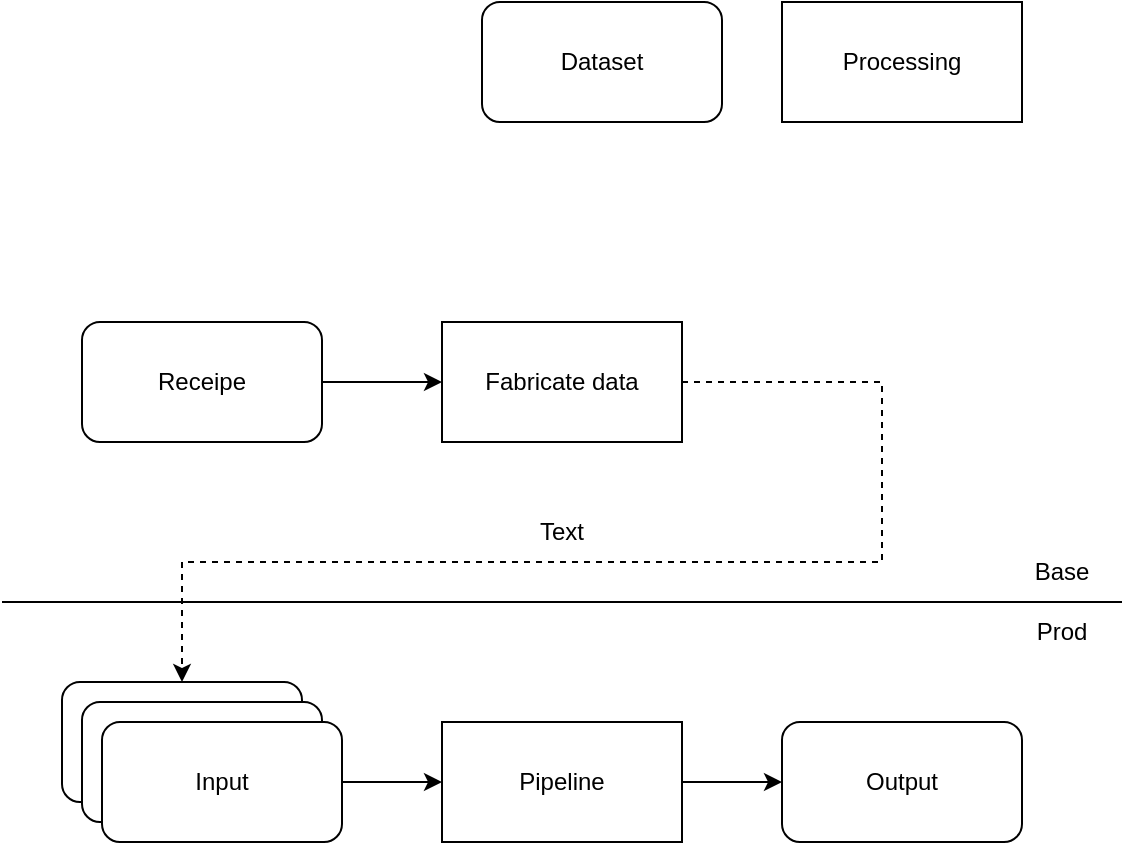 <mxfile version="24.6.4" type="device">
  <diagram name="Page-1" id="td9EmYUK8_6bjYb0zAWY">
    <mxGraphModel dx="2312" dy="2278" grid="1" gridSize="10" guides="1" tooltips="1" connect="1" arrows="1" fold="1" page="1" pageScale="1" pageWidth="827" pageHeight="1169" background="#ffffff" math="0" shadow="0">
      <root>
        <mxCell id="0" />
        <mxCell id="1" parent="0" />
        <mxCell id="-PNH958Z9S7Hi60WUiAE-3" value="" style="endArrow=none;html=1;rounded=0;" edge="1" parent="1">
          <mxGeometry width="50" height="50" relative="1" as="geometry">
            <mxPoint x="-640" y="-860" as="sourcePoint" />
            <mxPoint x="-80" y="-860" as="targetPoint" />
          </mxGeometry>
        </mxCell>
        <mxCell id="-PNH958Z9S7Hi60WUiAE-4" value="Base" style="text;html=1;align=center;verticalAlign=middle;whiteSpace=wrap;rounded=0;" vertex="1" parent="1">
          <mxGeometry x="-140" y="-890" width="60" height="30" as="geometry" />
        </mxCell>
        <mxCell id="-PNH958Z9S7Hi60WUiAE-5" value="Prod" style="text;html=1;align=center;verticalAlign=middle;whiteSpace=wrap;rounded=0;" vertex="1" parent="1">
          <mxGeometry x="-140" y="-860" width="60" height="30" as="geometry" />
        </mxCell>
        <mxCell id="-PNH958Z9S7Hi60WUiAE-6" value="Output" style="rounded=1;whiteSpace=wrap;html=1;arcSize=15;" vertex="1" parent="1">
          <mxGeometry x="-250" y="-800" width="120" height="60" as="geometry" />
        </mxCell>
        <mxCell id="-PNH958Z9S7Hi60WUiAE-7" style="edgeStyle=orthogonalEdgeStyle;rounded=0;orthogonalLoop=1;jettySize=auto;html=1;exitX=1;exitY=0.5;exitDx=0;exitDy=0;entryX=0;entryY=0.5;entryDx=0;entryDy=0;" edge="1" parent="1" source="-PNH958Z9S7Hi60WUiAE-8" target="-PNH958Z9S7Hi60WUiAE-6">
          <mxGeometry relative="1" as="geometry">
            <mxPoint x="-260" y="-770.167" as="targetPoint" />
          </mxGeometry>
        </mxCell>
        <mxCell id="-PNH958Z9S7Hi60WUiAE-8" value="Pipeline" style="rounded=0;whiteSpace=wrap;html=1;" vertex="1" parent="1">
          <mxGeometry x="-420" y="-800" width="120" height="60" as="geometry" />
        </mxCell>
        <mxCell id="-PNH958Z9S7Hi60WUiAE-9" value="Input" style="rounded=1;whiteSpace=wrap;html=1;arcSize=15;" vertex="1" parent="1">
          <mxGeometry x="-610" y="-820" width="120" height="60" as="geometry" />
        </mxCell>
        <mxCell id="-PNH958Z9S7Hi60WUiAE-10" value="Input" style="rounded=1;whiteSpace=wrap;html=1;arcSize=15;" vertex="1" parent="1">
          <mxGeometry x="-600" y="-810" width="120" height="60" as="geometry" />
        </mxCell>
        <mxCell id="-PNH958Z9S7Hi60WUiAE-11" style="edgeStyle=orthogonalEdgeStyle;rounded=0;orthogonalLoop=1;jettySize=auto;html=1;exitX=1;exitY=0.5;exitDx=0;exitDy=0;" edge="1" parent="1" source="-PNH958Z9S7Hi60WUiAE-12" target="-PNH958Z9S7Hi60WUiAE-8">
          <mxGeometry relative="1" as="geometry" />
        </mxCell>
        <mxCell id="-PNH958Z9S7Hi60WUiAE-12" value="Input" style="rounded=1;whiteSpace=wrap;html=1;arcSize=15;" vertex="1" parent="1">
          <mxGeometry x="-590" y="-800" width="120" height="60" as="geometry" />
        </mxCell>
        <mxCell id="-PNH958Z9S7Hi60WUiAE-13" value="Dataset" style="rounded=1;whiteSpace=wrap;html=1;arcSize=15;" vertex="1" parent="1">
          <mxGeometry x="-400" y="-1160" width="120" height="60" as="geometry" />
        </mxCell>
        <mxCell id="-PNH958Z9S7Hi60WUiAE-14" value="Processing" style="rounded=0;whiteSpace=wrap;html=1;" vertex="1" parent="1">
          <mxGeometry x="-250" y="-1160" width="120" height="60" as="geometry" />
        </mxCell>
        <mxCell id="-PNH958Z9S7Hi60WUiAE-15" style="edgeStyle=orthogonalEdgeStyle;rounded=0;orthogonalLoop=1;jettySize=auto;html=1;exitX=1;exitY=0.5;exitDx=0;exitDy=0;entryX=0.5;entryY=0;entryDx=0;entryDy=0;dashed=1;" edge="1" parent="1" source="-PNH958Z9S7Hi60WUiAE-16" target="-PNH958Z9S7Hi60WUiAE-9">
          <mxGeometry relative="1" as="geometry">
            <Array as="points">
              <mxPoint x="-200" y="-970" />
              <mxPoint x="-200" y="-880" />
              <mxPoint x="-550" y="-880" />
            </Array>
          </mxGeometry>
        </mxCell>
        <mxCell id="-PNH958Z9S7Hi60WUiAE-16" value="Fabricate data" style="rounded=0;whiteSpace=wrap;html=1;" vertex="1" parent="1">
          <mxGeometry x="-420" y="-1000" width="120" height="60" as="geometry" />
        </mxCell>
        <mxCell id="-PNH958Z9S7Hi60WUiAE-17" style="edgeStyle=orthogonalEdgeStyle;rounded=0;orthogonalLoop=1;jettySize=auto;html=1;exitX=1;exitY=0.5;exitDx=0;exitDy=0;entryX=0;entryY=0.5;entryDx=0;entryDy=0;" edge="1" parent="1" source="-PNH958Z9S7Hi60WUiAE-18" target="-PNH958Z9S7Hi60WUiAE-16">
          <mxGeometry relative="1" as="geometry" />
        </mxCell>
        <mxCell id="-PNH958Z9S7Hi60WUiAE-18" value="Receipe" style="rounded=1;whiteSpace=wrap;html=1;arcSize=15;" vertex="1" parent="1">
          <mxGeometry x="-600" y="-1000" width="120" height="60" as="geometry" />
        </mxCell>
        <mxCell id="-PNH958Z9S7Hi60WUiAE-19" value="Text" style="text;html=1;align=center;verticalAlign=middle;whiteSpace=wrap;rounded=0;" vertex="1" parent="1">
          <mxGeometry x="-390" y="-910" width="60" height="30" as="geometry" />
        </mxCell>
      </root>
    </mxGraphModel>
  </diagram>
</mxfile>
